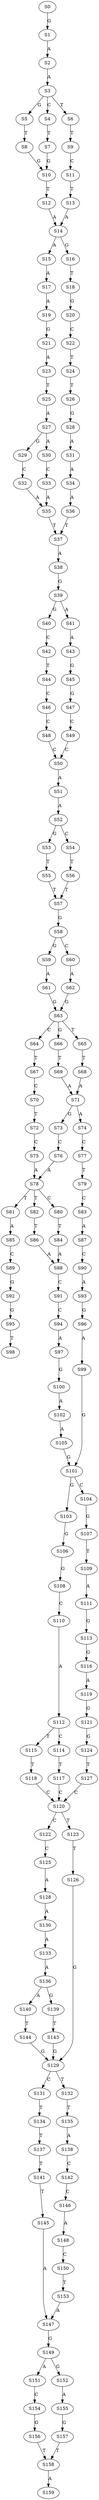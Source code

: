 strict digraph  {
	S0 -> S1 [ label = G ];
	S1 -> S2 [ label = A ];
	S2 -> S3 [ label = A ];
	S3 -> S4 [ label = C ];
	S3 -> S5 [ label = G ];
	S3 -> S6 [ label = T ];
	S4 -> S7 [ label = T ];
	S5 -> S8 [ label = T ];
	S6 -> S9 [ label = T ];
	S7 -> S10 [ label = G ];
	S8 -> S10 [ label = G ];
	S9 -> S11 [ label = C ];
	S10 -> S12 [ label = T ];
	S11 -> S13 [ label = T ];
	S12 -> S14 [ label = A ];
	S13 -> S14 [ label = A ];
	S14 -> S15 [ label = A ];
	S14 -> S16 [ label = G ];
	S15 -> S17 [ label = A ];
	S16 -> S18 [ label = T ];
	S17 -> S19 [ label = A ];
	S18 -> S20 [ label = G ];
	S19 -> S21 [ label = G ];
	S20 -> S22 [ label = C ];
	S21 -> S23 [ label = A ];
	S22 -> S24 [ label = T ];
	S23 -> S25 [ label = T ];
	S24 -> S26 [ label = T ];
	S25 -> S27 [ label = A ];
	S26 -> S28 [ label = G ];
	S27 -> S29 [ label = G ];
	S27 -> S30 [ label = A ];
	S28 -> S31 [ label = A ];
	S29 -> S32 [ label = C ];
	S30 -> S33 [ label = C ];
	S31 -> S34 [ label = A ];
	S32 -> S35 [ label = A ];
	S33 -> S35 [ label = A ];
	S34 -> S36 [ label = A ];
	S35 -> S37 [ label = T ];
	S36 -> S37 [ label = T ];
	S37 -> S38 [ label = A ];
	S38 -> S39 [ label = G ];
	S39 -> S40 [ label = G ];
	S39 -> S41 [ label = A ];
	S40 -> S42 [ label = C ];
	S41 -> S43 [ label = A ];
	S42 -> S44 [ label = T ];
	S43 -> S45 [ label = G ];
	S44 -> S46 [ label = C ];
	S45 -> S47 [ label = G ];
	S46 -> S48 [ label = C ];
	S47 -> S49 [ label = C ];
	S48 -> S50 [ label = C ];
	S49 -> S50 [ label = C ];
	S50 -> S51 [ label = A ];
	S51 -> S52 [ label = A ];
	S52 -> S53 [ label = G ];
	S52 -> S54 [ label = C ];
	S53 -> S55 [ label = T ];
	S54 -> S56 [ label = T ];
	S55 -> S57 [ label = T ];
	S56 -> S57 [ label = T ];
	S57 -> S58 [ label = G ];
	S58 -> S59 [ label = G ];
	S58 -> S60 [ label = C ];
	S59 -> S61 [ label = A ];
	S60 -> S62 [ label = A ];
	S61 -> S63 [ label = G ];
	S62 -> S63 [ label = G ];
	S63 -> S64 [ label = C ];
	S63 -> S65 [ label = T ];
	S63 -> S66 [ label = G ];
	S64 -> S67 [ label = T ];
	S65 -> S68 [ label = T ];
	S66 -> S69 [ label = T ];
	S67 -> S70 [ label = C ];
	S68 -> S71 [ label = A ];
	S69 -> S71 [ label = A ];
	S70 -> S72 [ label = T ];
	S71 -> S73 [ label = G ];
	S71 -> S74 [ label = A ];
	S72 -> S75 [ label = C ];
	S73 -> S76 [ label = C ];
	S74 -> S77 [ label = C ];
	S75 -> S78 [ label = A ];
	S76 -> S78 [ label = A ];
	S77 -> S79 [ label = T ];
	S78 -> S80 [ label = C ];
	S78 -> S81 [ label = T ];
	S78 -> S82 [ label = T ];
	S79 -> S83 [ label = C ];
	S80 -> S84 [ label = T ];
	S81 -> S85 [ label = A ];
	S82 -> S86 [ label = T ];
	S83 -> S87 [ label = A ];
	S84 -> S88 [ label = A ];
	S85 -> S89 [ label = C ];
	S86 -> S88 [ label = A ];
	S87 -> S90 [ label = C ];
	S88 -> S91 [ label = C ];
	S89 -> S92 [ label = G ];
	S90 -> S93 [ label = A ];
	S91 -> S94 [ label = C ];
	S92 -> S95 [ label = G ];
	S93 -> S96 [ label = G ];
	S94 -> S97 [ label = A ];
	S95 -> S98 [ label = T ];
	S96 -> S99 [ label = A ];
	S97 -> S100 [ label = G ];
	S99 -> S101 [ label = G ];
	S100 -> S102 [ label = A ];
	S101 -> S103 [ label = G ];
	S101 -> S104 [ label = C ];
	S102 -> S105 [ label = A ];
	S103 -> S106 [ label = G ];
	S104 -> S107 [ label = G ];
	S105 -> S101 [ label = G ];
	S106 -> S108 [ label = G ];
	S107 -> S109 [ label = T ];
	S108 -> S110 [ label = C ];
	S109 -> S111 [ label = A ];
	S110 -> S112 [ label = A ];
	S111 -> S113 [ label = G ];
	S112 -> S114 [ label = C ];
	S112 -> S115 [ label = T ];
	S113 -> S116 [ label = G ];
	S114 -> S117 [ label = T ];
	S115 -> S118 [ label = T ];
	S116 -> S119 [ label = A ];
	S117 -> S120 [ label = C ];
	S118 -> S120 [ label = C ];
	S119 -> S121 [ label = G ];
	S120 -> S122 [ label = C ];
	S120 -> S123 [ label = T ];
	S121 -> S124 [ label = G ];
	S122 -> S125 [ label = C ];
	S123 -> S126 [ label = T ];
	S124 -> S127 [ label = T ];
	S125 -> S128 [ label = A ];
	S126 -> S129 [ label = G ];
	S127 -> S120 [ label = C ];
	S128 -> S130 [ label = A ];
	S129 -> S131 [ label = C ];
	S129 -> S132 [ label = T ];
	S130 -> S133 [ label = A ];
	S131 -> S134 [ label = T ];
	S132 -> S135 [ label = T ];
	S133 -> S136 [ label = A ];
	S134 -> S137 [ label = T ];
	S135 -> S138 [ label = A ];
	S136 -> S139 [ label = G ];
	S136 -> S140 [ label = A ];
	S137 -> S141 [ label = T ];
	S138 -> S142 [ label = C ];
	S139 -> S143 [ label = T ];
	S140 -> S144 [ label = T ];
	S141 -> S145 [ label = T ];
	S142 -> S146 [ label = C ];
	S143 -> S129 [ label = G ];
	S144 -> S129 [ label = G ];
	S145 -> S147 [ label = A ];
	S146 -> S148 [ label = A ];
	S147 -> S149 [ label = G ];
	S148 -> S150 [ label = C ];
	S149 -> S151 [ label = A ];
	S149 -> S152 [ label = G ];
	S150 -> S153 [ label = T ];
	S151 -> S154 [ label = C ];
	S152 -> S155 [ label = A ];
	S153 -> S147 [ label = A ];
	S154 -> S156 [ label = G ];
	S155 -> S157 [ label = G ];
	S156 -> S158 [ label = T ];
	S157 -> S158 [ label = T ];
	S158 -> S159 [ label = A ];
}
